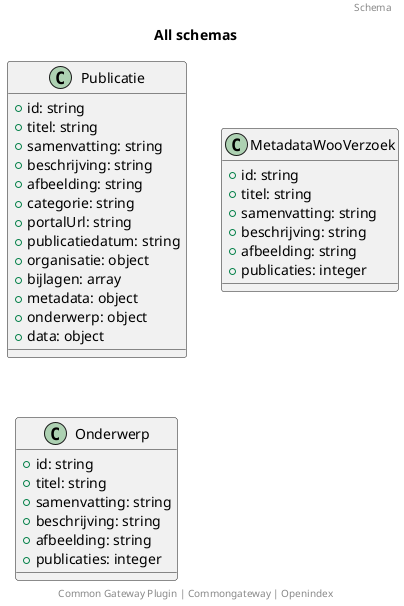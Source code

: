 @startuml
title: All schemas
footer: Common Gateway Plugin | Commongateway | Openindex 
header: Schema
class Publicatie {
  + id: string
  + titel: string
  + samenvatting: string
  + beschrijving: string
  + afbeelding: string
  + categorie: string
  + portalUrl: string
  + publicatiedatum: string
  + organisatie: object
  + bijlagen: array
  + metadata: object
  + onderwerp: object
  + data: object
}
class MetadataWooVerzoek {
  + id: string
  + titel: string
  + samenvatting: string
  + beschrijving: string
  + afbeelding: string
  + publicaties: integer
}
class Onderwerp {
  + id: string
  + titel: string
  + samenvatting: string
  + beschrijving: string
  + afbeelding: string
  + publicaties: integer
}
@enduml

